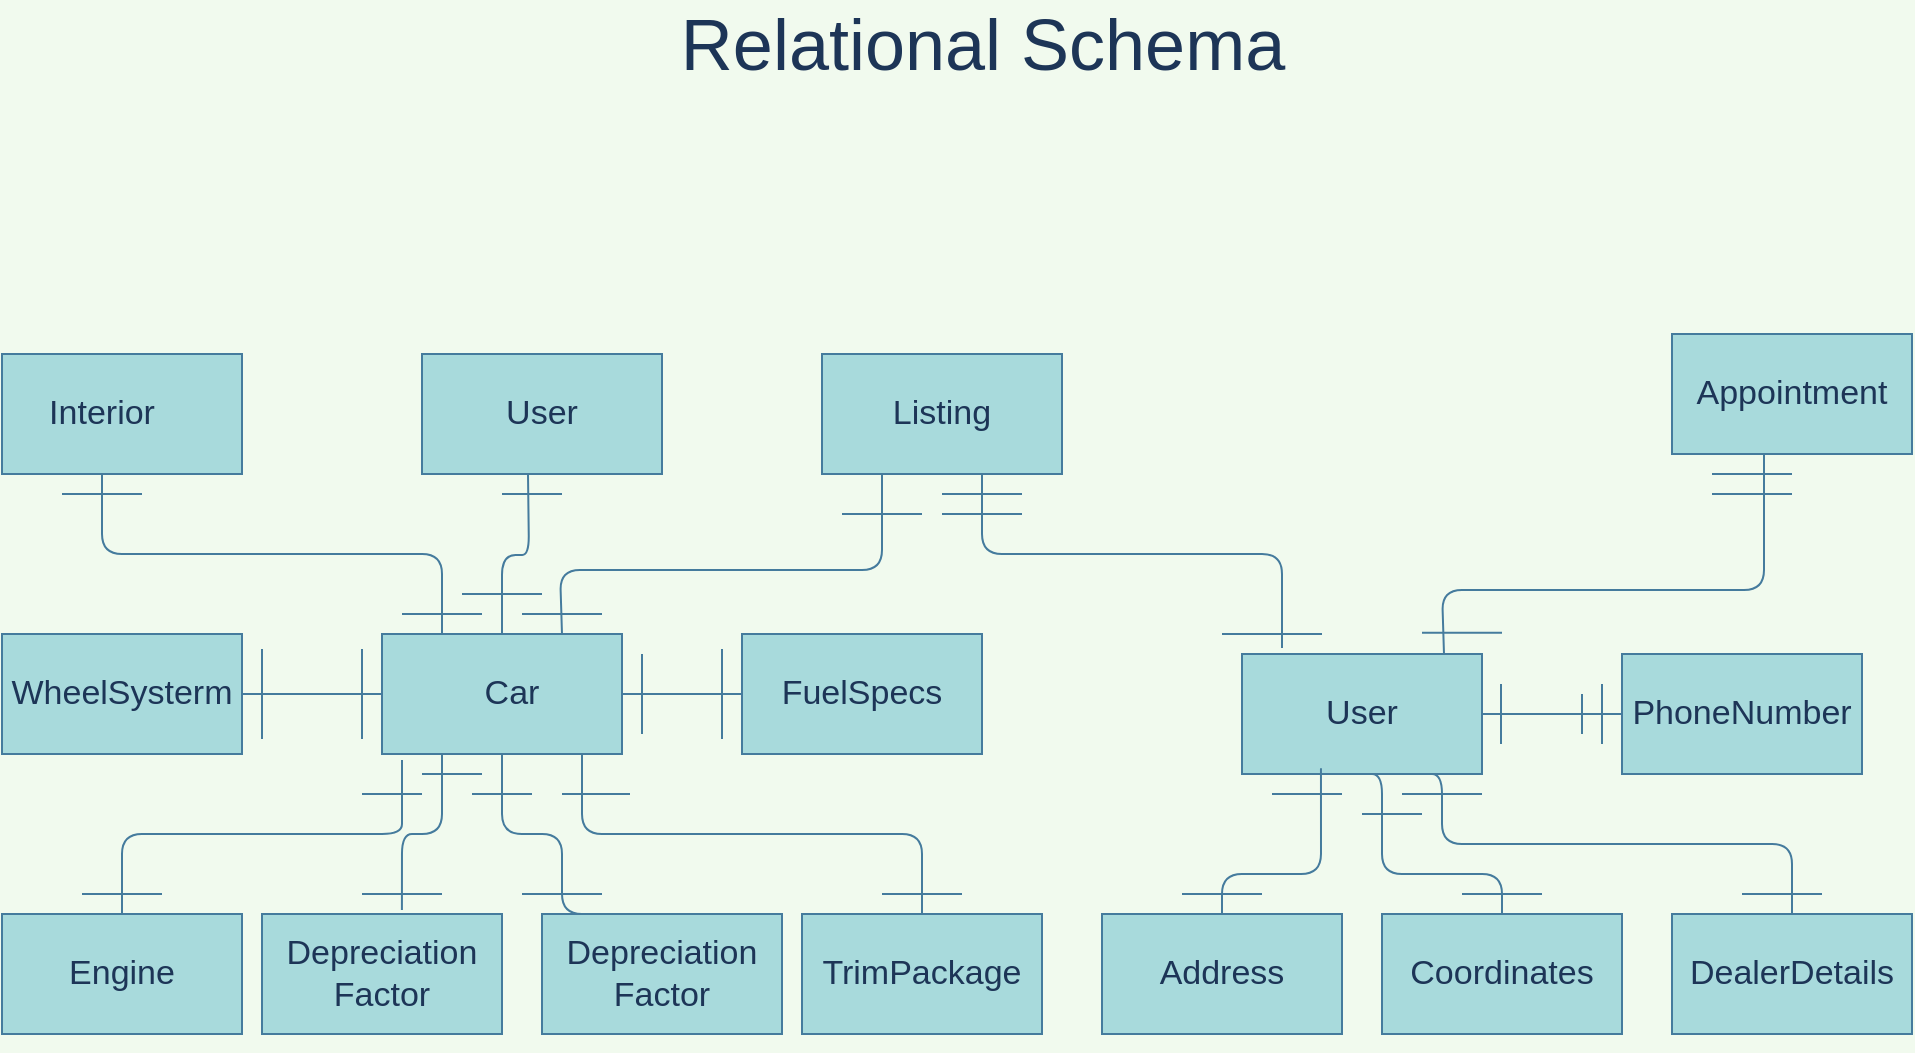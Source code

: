 <mxfile version="14.6.0" type="github">
  <diagram id="W1GqJup9wNc6WtiXOJ7W" name="Page-1">
    <mxGraphModel dx="786" dy="514" grid="1" gridSize="10" guides="1" tooltips="1" connect="1" arrows="1" fold="1" page="1" pageScale="1" pageWidth="850" pageHeight="1100" background="#F1FAEE" math="0" shadow="0">
      <root>
        <mxCell id="0" />
        <mxCell id="1" parent="0" />
        <mxCell id="qwMEgNqUELlIysywhyPq-1" style="edgeStyle=orthogonalEdgeStyle;rounded=1;orthogonalLoop=1;jettySize=auto;html=1;exitX=0.5;exitY=0;exitDx=0;exitDy=0;fontSize=17;fontColor=#1D3557;strokeColor=#457B9D;labelBackgroundColor=#F1FAEE;endArrow=none;" parent="1" source="VJS7mcSHAPVx8ojferBD-5" edge="1">
          <mxGeometry relative="1" as="geometry">
            <mxPoint x="643" y="470" as="targetPoint" />
          </mxGeometry>
        </mxCell>
        <mxCell id="qwMEgNqUELlIysywhyPq-11" style="edgeStyle=orthogonalEdgeStyle;rounded=1;orthogonalLoop=1;jettySize=auto;html=1;exitX=0.25;exitY=1;exitDx=0;exitDy=0;entryX=0.583;entryY=-0.033;entryDx=0;entryDy=0;entryPerimeter=0;fontSize=17;fontColor=#1D3557;strokeColor=#457B9D;labelBackgroundColor=#F1FAEE;endArrow=none;" parent="1" source="VJS7mcSHAPVx8ojferBD-5" target="VJS7mcSHAPVx8ojferBD-9" edge="1">
          <mxGeometry relative="1" as="geometry">
            <Array as="points">
              <mxPoint x="600" y="650" />
              <mxPoint x="580" y="650" />
            </Array>
          </mxGeometry>
        </mxCell>
        <mxCell id="qwMEgNqUELlIysywhyPq-14" style="edgeStyle=orthogonalEdgeStyle;rounded=1;orthogonalLoop=1;jettySize=auto;html=1;exitX=0.5;exitY=1;exitDx=0;exitDy=0;entryX=0.5;entryY=0;entryDx=0;entryDy=0;fontSize=17;fontColor=#1D3557;strokeColor=#457B9D;labelBackgroundColor=#F1FAEE;endArrow=none;" parent="1" source="VJS7mcSHAPVx8ojferBD-5" target="qwMEgNqUELlIysywhyPq-13" edge="1">
          <mxGeometry relative="1" as="geometry">
            <Array as="points">
              <mxPoint x="630" y="650" />
              <mxPoint x="660" y="650" />
              <mxPoint x="660" y="690" />
            </Array>
          </mxGeometry>
        </mxCell>
        <mxCell id="VJS7mcSHAPVx8ojferBD-5" value="" style="rounded=0;whiteSpace=wrap;html=1;labelBorderColor=none;fontSize=17;fillColor=#A8DADC;strokeColor=#457B9D;fontColor=#1D3557;" parent="1" vertex="1">
          <mxGeometry x="570" y="550" width="120" height="60" as="geometry" />
        </mxCell>
        <mxCell id="VJS7mcSHAPVx8ojferBD-6" value="" style="rounded=0;whiteSpace=wrap;html=1;labelBorderColor=none;fontSize=17;fillColor=#A8DADC;strokeColor=#457B9D;fontColor=#1D3557;" parent="1" vertex="1">
          <mxGeometry x="380" y="410" width="120" height="60" as="geometry" />
        </mxCell>
        <mxCell id="VJS7mcSHAPVx8ojferBD-7" value="WheelSysterm" style="rounded=0;whiteSpace=wrap;html=1;labelBorderColor=none;fontSize=17;fillColor=#A8DADC;strokeColor=#457B9D;fontColor=#1D3557;" parent="1" vertex="1">
          <mxGeometry x="380" y="550" width="120" height="60" as="geometry" />
        </mxCell>
        <mxCell id="VJS7mcSHAPVx8ojferBD-8" value="Listing" style="rounded=0;whiteSpace=wrap;html=1;labelBorderColor=none;fontSize=17;fillColor=#A8DADC;strokeColor=#457B9D;fontColor=#1D3557;" parent="1" vertex="1">
          <mxGeometry x="790" y="410" width="120" height="60" as="geometry" />
        </mxCell>
        <mxCell id="VJS7mcSHAPVx8ojferBD-9" value="Depreciation Factor" style="rounded=0;whiteSpace=wrap;html=1;labelBorderColor=none;fontSize=17;fillColor=#A8DADC;strokeColor=#457B9D;fontColor=#1D3557;" parent="1" vertex="1">
          <mxGeometry x="510" y="690" width="120" height="60" as="geometry" />
        </mxCell>
        <mxCell id="VJS7mcSHAPVx8ojferBD-10" value="FuelSpecs" style="rounded=0;whiteSpace=wrap;html=1;labelBorderColor=none;fontSize=17;fillColor=#A8DADC;strokeColor=#457B9D;fontColor=#1D3557;" parent="1" vertex="1">
          <mxGeometry x="750" y="550" width="120" height="60" as="geometry" />
        </mxCell>
        <mxCell id="VJS7mcSHAPVx8ojferBD-11" value="TrimPackage" style="rounded=0;whiteSpace=wrap;html=1;labelBorderColor=none;fontSize=17;fillColor=#A8DADC;strokeColor=#457B9D;fontColor=#1D3557;" parent="1" vertex="1">
          <mxGeometry x="780" y="690" width="120" height="60" as="geometry" />
        </mxCell>
        <mxCell id="VJS7mcSHAPVx8ojferBD-12" value="Engine" style="rounded=0;whiteSpace=wrap;html=1;labelBorderColor=none;fontSize=17;fillColor=#A8DADC;strokeColor=#457B9D;fontColor=#1D3557;" parent="1" vertex="1">
          <mxGeometry x="380" y="690" width="120" height="60" as="geometry" />
        </mxCell>
        <mxCell id="VJS7mcSHAPVx8ojferBD-13" value="" style="endArrow=none;html=1;entryX=0;entryY=0.5;entryDx=0;entryDy=0;labelBorderColor=none;fontSize=17;strokeColor=#457B9D;fontColor=#1D3557;labelBackgroundColor=#F1FAEE;" parent="1" target="VJS7mcSHAPVx8ojferBD-5" edge="1">
          <mxGeometry width="50" height="50" relative="1" as="geometry">
            <mxPoint x="500" y="580" as="sourcePoint" />
            <mxPoint x="550" y="530" as="targetPoint" />
          </mxGeometry>
        </mxCell>
        <mxCell id="VJS7mcSHAPVx8ojferBD-16" value="" style="endArrow=none;html=1;labelBorderColor=none;fontSize=17;strokeColor=#457B9D;fontColor=#1D3557;labelBackgroundColor=#F1FAEE;" parent="1" edge="1">
          <mxGeometry width="50" height="50" relative="1" as="geometry">
            <mxPoint x="600" y="550" as="sourcePoint" />
            <mxPoint x="430" y="470" as="targetPoint" />
            <Array as="points">
              <mxPoint x="600" y="510" />
              <mxPoint x="430" y="510" />
            </Array>
          </mxGeometry>
        </mxCell>
        <mxCell id="VJS7mcSHAPVx8ojferBD-18" value="" style="endArrow=none;html=1;labelBorderColor=none;fontSize=17;strokeColor=#457B9D;fontColor=#1D3557;labelBackgroundColor=#F1FAEE;" parent="1" edge="1">
          <mxGeometry width="50" height="50" relative="1" as="geometry">
            <mxPoint x="510" y="602.5" as="sourcePoint" />
            <mxPoint x="510" y="557.5" as="targetPoint" />
          </mxGeometry>
        </mxCell>
        <mxCell id="VJS7mcSHAPVx8ojferBD-19" value="" style="endArrow=none;html=1;labelBorderColor=none;fontSize=17;strokeColor=#457B9D;fontColor=#1D3557;labelBackgroundColor=#F1FAEE;" parent="1" edge="1">
          <mxGeometry width="50" height="50" relative="1" as="geometry">
            <mxPoint x="560" y="602.5" as="sourcePoint" />
            <mxPoint x="560" y="557.5" as="targetPoint" />
          </mxGeometry>
        </mxCell>
        <mxCell id="VJS7mcSHAPVx8ojferBD-21" value="" style="endArrow=none;html=1;labelBorderColor=none;fontSize=17;strokeColor=#457B9D;fontColor=#1D3557;labelBackgroundColor=#F1FAEE;" parent="1" edge="1">
          <mxGeometry width="50" height="50" relative="1" as="geometry">
            <mxPoint x="840" y="690" as="sourcePoint" />
            <mxPoint x="670" y="610" as="targetPoint" />
            <Array as="points">
              <mxPoint x="840" y="650" />
              <mxPoint x="670" y="650" />
            </Array>
          </mxGeometry>
        </mxCell>
        <mxCell id="VJS7mcSHAPVx8ojferBD-22" value="" style="endArrow=none;html=1;entryX=0.5;entryY=0;entryDx=0;entryDy=0;labelBorderColor=none;fontSize=17;strokeColor=#457B9D;fontColor=#1D3557;labelBackgroundColor=#F1FAEE;" parent="1" target="VJS7mcSHAPVx8ojferBD-12" edge="1">
          <mxGeometry width="50" height="50" relative="1" as="geometry">
            <mxPoint x="580" y="613" as="sourcePoint" />
            <mxPoint x="440" y="610" as="targetPoint" />
            <Array as="points">
              <mxPoint x="580" y="630" />
              <mxPoint x="580" y="650" />
              <mxPoint x="440" y="650" />
            </Array>
          </mxGeometry>
        </mxCell>
        <mxCell id="VJS7mcSHAPVx8ojferBD-23" value="" style="endArrow=none;html=1;entryX=0;entryY=0.5;entryDx=0;entryDy=0;labelBorderColor=none;fontSize=17;strokeColor=#457B9D;fontColor=#1D3557;labelBackgroundColor=#F1FAEE;" parent="1" target="VJS7mcSHAPVx8ojferBD-10" edge="1">
          <mxGeometry width="50" height="50" relative="1" as="geometry">
            <mxPoint x="690" y="580" as="sourcePoint" />
            <mxPoint x="680" y="550" as="targetPoint" />
          </mxGeometry>
        </mxCell>
        <mxCell id="VJS7mcSHAPVx8ojferBD-24" value="" style="endArrow=none;html=1;entryX=0.75;entryY=0;entryDx=0;entryDy=0;labelBorderColor=none;fontSize=17;strokeColor=#457B9D;fontColor=#1D3557;labelBackgroundColor=#F1FAEE;exitX=0.25;exitY=1;exitDx=0;exitDy=0;" parent="1" source="VJS7mcSHAPVx8ojferBD-8" target="VJS7mcSHAPVx8ojferBD-5" edge="1">
          <mxGeometry width="50" height="50" relative="1" as="geometry">
            <mxPoint x="820" y="480" as="sourcePoint" />
            <mxPoint x="659" y="538.02" as="targetPoint" />
            <Array as="points">
              <mxPoint x="820" y="518" />
              <mxPoint x="659" y="518.02" />
            </Array>
          </mxGeometry>
        </mxCell>
        <mxCell id="VJS7mcSHAPVx8ojferBD-25" value="" style="endArrow=none;html=1;labelBorderColor=none;fontSize=17;strokeColor=#457B9D;fontColor=#1D3557;labelBackgroundColor=#F1FAEE;" parent="1" edge="1">
          <mxGeometry width="50" height="50" relative="1" as="geometry">
            <mxPoint x="610" y="530" as="sourcePoint" />
            <mxPoint x="650" y="530" as="targetPoint" />
          </mxGeometry>
        </mxCell>
        <mxCell id="VJS7mcSHAPVx8ojferBD-26" value="" style="endArrow=none;html=1;labelBorderColor=none;fontSize=17;strokeColor=#457B9D;fontColor=#1D3557;labelBackgroundColor=#F1FAEE;" parent="1" edge="1">
          <mxGeometry width="50" height="50" relative="1" as="geometry">
            <mxPoint x="640" y="540" as="sourcePoint" />
            <mxPoint x="680" y="540" as="targetPoint" />
          </mxGeometry>
        </mxCell>
        <mxCell id="VJS7mcSHAPVx8ojferBD-27" value="" style="endArrow=none;html=1;labelBorderColor=none;fontSize=17;strokeColor=#457B9D;fontColor=#1D3557;labelBackgroundColor=#F1FAEE;" parent="1" edge="1">
          <mxGeometry width="50" height="50" relative="1" as="geometry">
            <mxPoint x="700" y="600" as="sourcePoint" />
            <mxPoint x="700" y="560" as="targetPoint" />
          </mxGeometry>
        </mxCell>
        <mxCell id="VJS7mcSHAPVx8ojferBD-28" value="" style="endArrow=none;html=1;labelBorderColor=none;fontSize=17;strokeColor=#457B9D;fontColor=#1D3557;labelBackgroundColor=#F1FAEE;" parent="1" edge="1">
          <mxGeometry width="50" height="50" relative="1" as="geometry">
            <mxPoint x="660" y="630" as="sourcePoint" />
            <mxPoint x="694" y="630" as="targetPoint" />
            <Array as="points" />
          </mxGeometry>
        </mxCell>
        <mxCell id="VJS7mcSHAPVx8ojferBD-29" value="" style="endArrow=none;html=1;labelBorderColor=none;fontSize=17;strokeColor=#457B9D;fontColor=#1D3557;labelBackgroundColor=#F1FAEE;" parent="1" edge="1">
          <mxGeometry width="50" height="50" relative="1" as="geometry">
            <mxPoint x="590" y="620" as="sourcePoint" />
            <mxPoint x="620" y="620" as="targetPoint" />
          </mxGeometry>
        </mxCell>
        <mxCell id="VJS7mcSHAPVx8ojferBD-30" value="" style="endArrow=none;html=1;labelBorderColor=none;fontSize=17;strokeColor=#457B9D;fontColor=#1D3557;labelBackgroundColor=#F1FAEE;" parent="1" edge="1">
          <mxGeometry width="50" height="50" relative="1" as="geometry">
            <mxPoint x="560" y="630" as="sourcePoint" />
            <mxPoint x="590" y="630" as="targetPoint" />
          </mxGeometry>
        </mxCell>
        <mxCell id="VJS7mcSHAPVx8ojferBD-31" value="Car" style="text;html=1;strokeColor=none;fillColor=none;align=center;verticalAlign=middle;whiteSpace=wrap;rounded=0;labelBorderColor=none;fontSize=17;fontColor=#1D3557;" parent="1" vertex="1">
          <mxGeometry x="600" y="570" width="70" height="20" as="geometry" />
        </mxCell>
        <mxCell id="VJS7mcSHAPVx8ojferBD-32" value="Interior" style="text;html=1;strokeColor=none;fillColor=none;align=center;verticalAlign=middle;whiteSpace=wrap;rounded=0;labelBorderColor=none;fontSize=17;fontColor=#1D3557;" parent="1" vertex="1">
          <mxGeometry x="410" y="430" width="40" height="20" as="geometry" />
        </mxCell>
        <mxCell id="VJS7mcSHAPVx8ojferBD-45" value="" style="endArrow=none;html=1;labelBorderColor=none;fontSize=17;strokeColor=#457B9D;fontColor=#1D3557;labelBackgroundColor=#F1FAEE;" parent="1" edge="1">
          <mxGeometry width="50" height="50" relative="1" as="geometry">
            <mxPoint x="640" y="680" as="sourcePoint" />
            <mxPoint x="680" y="680" as="targetPoint" />
            <Array as="points">
              <mxPoint x="670" y="680" />
            </Array>
          </mxGeometry>
        </mxCell>
        <mxCell id="VJS7mcSHAPVx8ojferBD-49" value="" style="endArrow=none;html=1;labelBorderColor=none;fontSize=17;strokeColor=#457B9D;fontColor=#1D3557;labelBackgroundColor=#F1FAEE;" parent="1" edge="1">
          <mxGeometry width="50" height="50" relative="1" as="geometry">
            <mxPoint x="820" y="680" as="sourcePoint" />
            <mxPoint x="860" y="680" as="targetPoint" />
            <Array as="points">
              <mxPoint x="850" y="680" />
            </Array>
          </mxGeometry>
        </mxCell>
        <mxCell id="VJS7mcSHAPVx8ojferBD-51" value="" style="endArrow=none;html=1;labelBorderColor=none;fontSize=17;strokeColor=#457B9D;fontColor=#1D3557;labelBackgroundColor=#F1FAEE;" parent="1" edge="1">
          <mxGeometry width="50" height="50" relative="1" as="geometry">
            <mxPoint x="420" y="680" as="sourcePoint" />
            <mxPoint x="460" y="680" as="targetPoint" />
            <Array as="points">
              <mxPoint x="450" y="680" />
            </Array>
          </mxGeometry>
        </mxCell>
        <mxCell id="VJS7mcSHAPVx8ojferBD-52" value="" style="endArrow=none;html=1;labelBorderColor=none;fontSize=17;strokeColor=#457B9D;fontColor=#1D3557;labelBackgroundColor=#F1FAEE;" parent="1" edge="1">
          <mxGeometry width="50" height="50" relative="1" as="geometry">
            <mxPoint x="410" y="480" as="sourcePoint" />
            <mxPoint x="450" y="480" as="targetPoint" />
            <Array as="points">
              <mxPoint x="440" y="480" />
            </Array>
          </mxGeometry>
        </mxCell>
        <mxCell id="VJS7mcSHAPVx8ojferBD-58" value="" style="endArrow=none;html=1;labelBorderColor=none;fontSize=17;strokeColor=#457B9D;fontColor=#1D3557;labelBackgroundColor=#F1FAEE;" parent="1" edge="1">
          <mxGeometry width="50" height="50" relative="1" as="geometry">
            <mxPoint x="740" y="602.5" as="sourcePoint" />
            <mxPoint x="740" y="557.5" as="targetPoint" />
          </mxGeometry>
        </mxCell>
        <mxCell id="VJS7mcSHAPVx8ojferBD-59" value="" style="endArrow=none;html=1;labelBorderColor=none;fontSize=17;strokeColor=#457B9D;fontColor=#1D3557;labelBackgroundColor=#F1FAEE;" parent="1" edge="1">
          <mxGeometry width="50" height="50" relative="1" as="geometry">
            <mxPoint x="1020" y="557" as="sourcePoint" />
            <mxPoint x="870" y="470" as="targetPoint" />
            <Array as="points">
              <mxPoint x="1020" y="510" />
              <mxPoint x="870" y="510" />
            </Array>
          </mxGeometry>
        </mxCell>
        <mxCell id="VJS7mcSHAPVx8ojferBD-62" value="" style="endArrow=none;html=1;labelBorderColor=none;fontSize=17;strokeColor=#457B9D;fontColor=#1D3557;labelBackgroundColor=#F1FAEE;" parent="1" edge="1">
          <mxGeometry width="50" height="50" relative="1" as="geometry">
            <mxPoint x="800" y="490" as="sourcePoint" />
            <mxPoint x="840" y="490" as="targetPoint" />
            <Array as="points" />
          </mxGeometry>
        </mxCell>
        <mxCell id="8_ONjDjPnMx_GNusaTxZ-3" style="edgeStyle=orthogonalEdgeStyle;rounded=1;orthogonalLoop=1;jettySize=auto;html=1;exitX=0.5;exitY=1;exitDx=0;exitDy=0;entryX=0.5;entryY=0;entryDx=0;entryDy=0;fontColor=#1D3557;strokeColor=#457B9D;fillColor=#A8DADC;endFill=0;endArrow=none;sketch=0;" parent="1" source="VJS7mcSHAPVx8ojferBD-69" target="8_ONjDjPnMx_GNusaTxZ-2" edge="1">
          <mxGeometry relative="1" as="geometry">
            <Array as="points">
              <mxPoint x="1070" y="620" />
              <mxPoint x="1070" y="670" />
              <mxPoint x="1130" y="670" />
            </Array>
          </mxGeometry>
        </mxCell>
        <mxCell id="8_ONjDjPnMx_GNusaTxZ-9" style="edgeStyle=orthogonalEdgeStyle;rounded=1;orthogonalLoop=1;jettySize=auto;html=1;exitX=0.75;exitY=1;exitDx=0;exitDy=0;entryX=0.5;entryY=0;entryDx=0;entryDy=0;fontColor=#1D3557;strokeColor=#457B9D;fillColor=#A8DADC;endFill=0;endArrow=none;sketch=0;" parent="1" source="VJS7mcSHAPVx8ojferBD-69" target="v5nHHOiwAO_BI3E4K7xh-4" edge="1">
          <mxGeometry relative="1" as="geometry">
            <Array as="points">
              <mxPoint x="1100" y="620" />
              <mxPoint x="1100" y="655" />
              <mxPoint x="1275" y="655" />
            </Array>
          </mxGeometry>
        </mxCell>
        <mxCell id="qwMEgNqUELlIysywhyPq-7" style="edgeStyle=orthogonalEdgeStyle;rounded=1;orthogonalLoop=1;jettySize=auto;html=1;exitX=1;exitY=0.5;exitDx=0;exitDy=0;entryX=0;entryY=0.5;entryDx=0;entryDy=0;fontColor=#1D3557;strokeColor=#457B9D;fillColor=#A8DADC;endFill=0;endArrow=none;sketch=0;" parent="1" source="VJS7mcSHAPVx8ojferBD-69" target="qwMEgNqUELlIysywhyPq-6" edge="1">
          <mxGeometry relative="1" as="geometry" />
        </mxCell>
        <mxCell id="VJS7mcSHAPVx8ojferBD-69" value="User" style="rounded=0;whiteSpace=wrap;html=1;labelBorderColor=none;fontSize=17;fillColor=#A8DADC;strokeColor=#457B9D;fontColor=#1D3557;" parent="1" vertex="1">
          <mxGeometry x="1000" y="560" width="120" height="60" as="geometry" />
        </mxCell>
        <mxCell id="uAfk1vnwgpmhD_dbk1Fe-1" style="edgeStyle=orthogonalEdgeStyle;curved=0;rounded=1;sketch=0;orthogonalLoop=1;jettySize=auto;html=1;exitX=0.5;exitY=0;exitDx=0;exitDy=0;strokeColor=#457B9D;fillColor=#A8DADC;fontColor=#1D3557;endArrow=none;endFill=0;entryX=0.329;entryY=0.953;entryDx=0;entryDy=0;entryPerimeter=0;" parent="1" source="VJS7mcSHAPVx8ojferBD-72" target="VJS7mcSHAPVx8ojferBD-69" edge="1">
          <mxGeometry relative="1" as="geometry">
            <mxPoint x="1040" y="622" as="targetPoint" />
            <Array as="points">
              <mxPoint x="990" y="670" />
              <mxPoint x="1040" y="670" />
            </Array>
          </mxGeometry>
        </mxCell>
        <mxCell id="VJS7mcSHAPVx8ojferBD-72" value="Address" style="rounded=0;whiteSpace=wrap;html=1;labelBorderColor=none;fontSize=17;fillColor=#A8DADC;strokeColor=#457B9D;fontColor=#1D3557;" parent="1" vertex="1">
          <mxGeometry x="930" y="690" width="120" height="60" as="geometry" />
        </mxCell>
        <mxCell id="VJS7mcSHAPVx8ojferBD-83" value="" style="endArrow=none;html=1;labelBorderColor=none;fontSize=17;strokeColor=#457B9D;fontColor=#1D3557;labelBackgroundColor=#F1FAEE;" parent="1" edge="1">
          <mxGeometry width="50" height="50" relative="1" as="geometry">
            <mxPoint x="850" y="490" as="sourcePoint" />
            <mxPoint x="890" y="490" as="targetPoint" />
          </mxGeometry>
        </mxCell>
        <mxCell id="VJS7mcSHAPVx8ojferBD-84" value="" style="endArrow=none;html=1;labelBorderColor=none;fontSize=17;strokeColor=#457B9D;fontColor=#1D3557;labelBackgroundColor=#F1FAEE;" parent="1" edge="1">
          <mxGeometry width="50" height="50" relative="1" as="geometry">
            <mxPoint x="990" y="550" as="sourcePoint" />
            <mxPoint x="1040" y="550" as="targetPoint" />
          </mxGeometry>
        </mxCell>
        <mxCell id="ADusKvkkRDpPRXBpd2Ap-1" value="&lt;font style=&quot;font-size: 36px&quot;&gt;Relational Schema&lt;/font&gt;" style="text;html=1;align=center;verticalAlign=middle;resizable=0;points=[];autosize=1;fontColor=#1D3557;" parent="1" vertex="1">
          <mxGeometry x="710" y="240" width="320" height="30" as="geometry" />
        </mxCell>
        <mxCell id="uAfk1vnwgpmhD_dbk1Fe-3" value="" style="endArrow=none;html=1;labelBorderColor=none;fontSize=17;strokeColor=#457B9D;fontColor=#1D3557;labelBackgroundColor=#F1FAEE;" parent="1" edge="1">
          <mxGeometry width="50" height="50" relative="1" as="geometry">
            <mxPoint x="970" y="680" as="sourcePoint" />
            <mxPoint x="1010" y="680" as="targetPoint" />
            <Array as="points">
              <mxPoint x="1000" y="680" />
            </Array>
          </mxGeometry>
        </mxCell>
        <mxCell id="uAfk1vnwgpmhD_dbk1Fe-4" value="" style="endArrow=none;html=1;labelBorderColor=none;fontSize=17;strokeColor=#457B9D;fontColor=#1D3557;labelBackgroundColor=#F1FAEE;" parent="1" edge="1">
          <mxGeometry width="50" height="50" relative="1" as="geometry">
            <mxPoint x="1015" y="630" as="sourcePoint" />
            <mxPoint x="1050" y="630" as="targetPoint" />
          </mxGeometry>
        </mxCell>
        <mxCell id="v5nHHOiwAO_BI3E4K7xh-3" value="Appointment" style="rounded=0;whiteSpace=wrap;html=1;labelBorderColor=none;fontSize=17;fillColor=#A8DADC;strokeColor=#457B9D;fontColor=#1D3557;" parent="1" vertex="1">
          <mxGeometry x="1215" y="400" width="120" height="60" as="geometry" />
        </mxCell>
        <mxCell id="v5nHHOiwAO_BI3E4K7xh-4" value="DealerDetails" style="rounded=0;whiteSpace=wrap;html=1;labelBorderColor=none;fontSize=17;fillColor=#A8DADC;strokeColor=#457B9D;fontColor=#1D3557;" parent="1" vertex="1">
          <mxGeometry x="1215" y="690" width="120" height="60" as="geometry" />
        </mxCell>
        <mxCell id="v5nHHOiwAO_BI3E4K7xh-5" value="" style="endArrow=none;html=1;entryX=0.75;entryY=0;entryDx=0;entryDy=0;labelBorderColor=none;fontSize=17;strokeColor=#457B9D;fontColor=#1D3557;labelBackgroundColor=#F1FAEE;" parent="1" edge="1">
          <mxGeometry width="50" height="50" relative="1" as="geometry">
            <mxPoint x="1261" y="460" as="sourcePoint" />
            <mxPoint x="1101" y="560" as="targetPoint" />
            <Array as="points">
              <mxPoint x="1261" y="528" />
              <mxPoint x="1100" y="528.02" />
            </Array>
          </mxGeometry>
        </mxCell>
        <mxCell id="v5nHHOiwAO_BI3E4K7xh-7" value="" style="endArrow=none;html=1;labelBorderColor=none;fontSize=17;strokeColor=#457B9D;fontColor=#1D3557;labelBackgroundColor=#F1FAEE;" parent="1" edge="1">
          <mxGeometry width="50" height="50" relative="1" as="geometry">
            <mxPoint x="1080" y="630" as="sourcePoint" />
            <mxPoint x="1120" y="630" as="targetPoint" />
            <Array as="points">
              <mxPoint x="1110" y="630" />
            </Array>
          </mxGeometry>
        </mxCell>
        <mxCell id="v5nHHOiwAO_BI3E4K7xh-9" value="" style="endArrow=none;html=1;labelBorderColor=none;fontSize=17;strokeColor=#457B9D;fontColor=#1D3557;labelBackgroundColor=#F1FAEE;" parent="1" edge="1">
          <mxGeometry width="50" height="50" relative="1" as="geometry">
            <mxPoint x="1250" y="680" as="sourcePoint" />
            <mxPoint x="1290" y="680" as="targetPoint" />
            <Array as="points">
              <mxPoint x="1280" y="680" />
            </Array>
          </mxGeometry>
        </mxCell>
        <mxCell id="v5nHHOiwAO_BI3E4K7xh-10" value="" style="endArrow=none;html=1;labelBorderColor=none;fontSize=17;strokeColor=#457B9D;fontColor=#1D3557;labelBackgroundColor=#F1FAEE;" parent="1" edge="1">
          <mxGeometry width="50" height="50" relative="1" as="geometry">
            <mxPoint x="1235" y="470" as="sourcePoint" />
            <mxPoint x="1275" y="470" as="targetPoint" />
            <Array as="points">
              <mxPoint x="1265" y="470" />
            </Array>
          </mxGeometry>
        </mxCell>
        <mxCell id="v5nHHOiwAO_BI3E4K7xh-11" value="" style="endArrow=none;html=1;labelBorderColor=none;fontSize=17;strokeColor=#457B9D;fontColor=#1D3557;labelBackgroundColor=#F1FAEE;" parent="1" edge="1">
          <mxGeometry width="50" height="50" relative="1" as="geometry">
            <mxPoint x="1235" y="480" as="sourcePoint" />
            <mxPoint x="1275" y="480" as="targetPoint" />
            <Array as="points">
              <mxPoint x="1265" y="480" />
            </Array>
          </mxGeometry>
        </mxCell>
        <mxCell id="v5nHHOiwAO_BI3E4K7xh-12" value="" style="endArrow=none;html=1;labelBorderColor=none;fontSize=17;strokeColor=#457B9D;fontColor=#1D3557;labelBackgroundColor=#F1FAEE;" parent="1" edge="1">
          <mxGeometry width="50" height="50" relative="1" as="geometry">
            <mxPoint x="1090" y="549.43" as="sourcePoint" />
            <mxPoint x="1130" y="549.43" as="targetPoint" />
            <Array as="points">
              <mxPoint x="1120" y="549.43" />
            </Array>
          </mxGeometry>
        </mxCell>
        <mxCell id="8_ONjDjPnMx_GNusaTxZ-1" value="" style="endArrow=none;html=1;labelBorderColor=none;fontSize=17;strokeColor=#457B9D;fontColor=#1D3557;labelBackgroundColor=#F1FAEE;" parent="1" edge="1">
          <mxGeometry width="50" height="50" relative="1" as="geometry">
            <mxPoint x="980" y="690" as="sourcePoint" />
            <mxPoint x="1020" y="690" as="targetPoint" />
            <Array as="points">
              <mxPoint x="1010" y="690" />
            </Array>
          </mxGeometry>
        </mxCell>
        <mxCell id="8_ONjDjPnMx_GNusaTxZ-2" value="Coordinates" style="rounded=0;whiteSpace=wrap;html=1;labelBorderColor=none;fontSize=17;fillColor=#A8DADC;strokeColor=#457B9D;fontColor=#1D3557;" parent="1" vertex="1">
          <mxGeometry x="1070" y="690" width="120" height="60" as="geometry" />
        </mxCell>
        <mxCell id="8_ONjDjPnMx_GNusaTxZ-5" value="" style="endArrow=none;html=1;labelBorderColor=none;fontSize=17;strokeColor=#457B9D;fontColor=#1D3557;labelBackgroundColor=#F1FAEE;" parent="1" edge="1">
          <mxGeometry width="50" height="50" relative="1" as="geometry">
            <mxPoint x="1060" y="640" as="sourcePoint" />
            <mxPoint x="1090" y="640" as="targetPoint" />
          </mxGeometry>
        </mxCell>
        <mxCell id="8_ONjDjPnMx_GNusaTxZ-7" value="" style="endArrow=none;html=1;labelBorderColor=none;fontSize=17;strokeColor=#457B9D;fontColor=#1D3557;labelBackgroundColor=#F1FAEE;" parent="1" edge="1">
          <mxGeometry width="50" height="50" relative="1" as="geometry">
            <mxPoint x="1110" y="680" as="sourcePoint" />
            <mxPoint x="1150" y="680" as="targetPoint" />
            <Array as="points" />
          </mxGeometry>
        </mxCell>
        <mxCell id="8_ONjDjPnMx_GNusaTxZ-8" style="edgeStyle=orthogonalEdgeStyle;rounded=0;orthogonalLoop=1;jettySize=auto;html=1;exitX=0.5;exitY=1;exitDx=0;exitDy=0;" parent="1" source="v5nHHOiwAO_BI3E4K7xh-4" target="v5nHHOiwAO_BI3E4K7xh-4" edge="1">
          <mxGeometry relative="1" as="geometry" />
        </mxCell>
        <mxCell id="8_ONjDjPnMx_GNusaTxZ-12" value="User" style="rounded=0;whiteSpace=wrap;html=1;labelBorderColor=none;fontSize=17;fillColor=#A8DADC;strokeColor=#457B9D;fontColor=#1D3557;" parent="1" vertex="1">
          <mxGeometry x="590" y="410" width="120" height="60" as="geometry" />
        </mxCell>
        <mxCell id="qwMEgNqUELlIysywhyPq-2" value="" style="endArrow=none;html=1;labelBorderColor=none;fontSize=17;strokeColor=#457B9D;fontColor=#1D3557;labelBackgroundColor=#F1FAEE;" parent="1" edge="1">
          <mxGeometry width="50" height="50" relative="1" as="geometry">
            <mxPoint x="580" y="540" as="sourcePoint" />
            <mxPoint x="620" y="540" as="targetPoint" />
          </mxGeometry>
        </mxCell>
        <mxCell id="qwMEgNqUELlIysywhyPq-3" value="" style="endArrow=none;html=1;labelBorderColor=none;fontSize=17;strokeColor=#457B9D;fontColor=#1D3557;labelBackgroundColor=#F1FAEE;" parent="1" edge="1">
          <mxGeometry width="50" height="50" relative="1" as="geometry">
            <mxPoint x="630" y="480" as="sourcePoint" />
            <mxPoint x="660" y="480" as="targetPoint" />
          </mxGeometry>
        </mxCell>
        <mxCell id="qwMEgNqUELlIysywhyPq-6" value="PhoneNumber" style="rounded=0;whiteSpace=wrap;html=1;labelBorderColor=none;fontSize=17;fillColor=#A8DADC;strokeColor=#457B9D;fontColor=#1D3557;" parent="1" vertex="1">
          <mxGeometry x="1190" y="560" width="120" height="60" as="geometry" />
        </mxCell>
        <mxCell id="qwMEgNqUELlIysywhyPq-8" value="" style="endArrow=none;html=1;labelBorderColor=none;fontSize=17;strokeColor=#457B9D;fontColor=#1D3557;labelBackgroundColor=#F1FAEE;" parent="1" edge="1">
          <mxGeometry width="50" height="50" relative="1" as="geometry">
            <mxPoint x="1260" y="690" as="sourcePoint" />
            <mxPoint x="1300" y="690" as="targetPoint" />
            <Array as="points">
              <mxPoint x="1290" y="690" />
            </Array>
          </mxGeometry>
        </mxCell>
        <mxCell id="qwMEgNqUELlIysywhyPq-9" value="" style="endArrow=none;html=1;labelBorderColor=none;fontSize=17;strokeColor=#457B9D;fontColor=#1D3557;labelBackgroundColor=#F1FAEE;" parent="1" edge="1">
          <mxGeometry width="50" height="50" relative="1" as="geometry">
            <mxPoint x="1129.5" y="605" as="sourcePoint" />
            <mxPoint x="1129.5" y="575" as="targetPoint" />
          </mxGeometry>
        </mxCell>
        <mxCell id="qwMEgNqUELlIysywhyPq-10" value="" style="endArrow=none;html=1;labelBorderColor=none;fontSize=17;strokeColor=#457B9D;fontColor=#1D3557;labelBackgroundColor=#F1FAEE;" parent="1" edge="1">
          <mxGeometry width="50" height="50" relative="1" as="geometry">
            <mxPoint x="1180" y="605" as="sourcePoint" />
            <mxPoint x="1180" y="575" as="targetPoint" />
          </mxGeometry>
        </mxCell>
        <mxCell id="qwMEgNqUELlIysywhyPq-13" value="Depreciation Factor" style="rounded=0;whiteSpace=wrap;html=1;labelBorderColor=none;fontSize=17;fillColor=#A8DADC;strokeColor=#457B9D;fontColor=#1D3557;" parent="1" vertex="1">
          <mxGeometry x="650" y="690" width="120" height="60" as="geometry" />
        </mxCell>
        <mxCell id="qwMEgNqUELlIysywhyPq-15" value="" style="endArrow=none;html=1;labelBorderColor=none;fontSize=17;strokeColor=#457B9D;fontColor=#1D3557;labelBackgroundColor=#F1FAEE;" parent="1" edge="1">
          <mxGeometry width="50" height="50" relative="1" as="geometry">
            <mxPoint x="560" y="680" as="sourcePoint" />
            <mxPoint x="600" y="680" as="targetPoint" />
            <Array as="points">
              <mxPoint x="600" y="680" />
            </Array>
          </mxGeometry>
        </mxCell>
        <mxCell id="qwMEgNqUELlIysywhyPq-16" value="" style="endArrow=none;html=1;labelBorderColor=none;fontSize=17;strokeColor=#457B9D;fontColor=#1D3557;labelBackgroundColor=#F1FAEE;" parent="1" edge="1">
          <mxGeometry width="50" height="50" relative="1" as="geometry">
            <mxPoint x="615" y="630" as="sourcePoint" />
            <mxPoint x="645" y="630" as="targetPoint" />
          </mxGeometry>
        </mxCell>
        <mxCell id="qwMEgNqUELlIysywhyPq-18" value="" style="endArrow=none;html=1;labelBorderColor=none;fontSize=17;strokeColor=#457B9D;fontColor=#1D3557;labelBackgroundColor=#F1FAEE;" parent="1" edge="1">
          <mxGeometry width="50" height="50" relative="1" as="geometry">
            <mxPoint x="850" y="480" as="sourcePoint" />
            <mxPoint x="890" y="480" as="targetPoint" />
          </mxGeometry>
        </mxCell>
        <mxCell id="qwMEgNqUELlIysywhyPq-19" value="" style="endArrow=none;html=1;labelBorderColor=none;fontSize=17;strokeColor=#457B9D;fontColor=#1D3557;labelBackgroundColor=#F1FAEE;" parent="1" edge="1">
          <mxGeometry width="50" height="50" relative="1" as="geometry">
            <mxPoint x="1170" y="600" as="sourcePoint" />
            <mxPoint x="1170" y="580" as="targetPoint" />
            <Array as="points">
              <mxPoint x="1170" y="580" />
            </Array>
          </mxGeometry>
        </mxCell>
      </root>
    </mxGraphModel>
  </diagram>
</mxfile>
